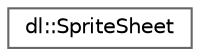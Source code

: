 digraph "Graphical Class Hierarchy"
{
 // LATEX_PDF_SIZE
  bgcolor="transparent";
  edge [fontname=Helvetica,fontsize=10,labelfontname=Helvetica,labelfontsize=10];
  node [fontname=Helvetica,fontsize=10,shape=box,height=0.2,width=0.4];
  rankdir="LR";
  Node0 [id="Node000000",label="dl::SpriteSheet",height=0.2,width=0.4,color="grey40", fillcolor="white", style="filled",URL="$classdl_1_1SpriteSheet.html",tooltip="A class used to load and contain t3x formatted spritesheets."];
}

